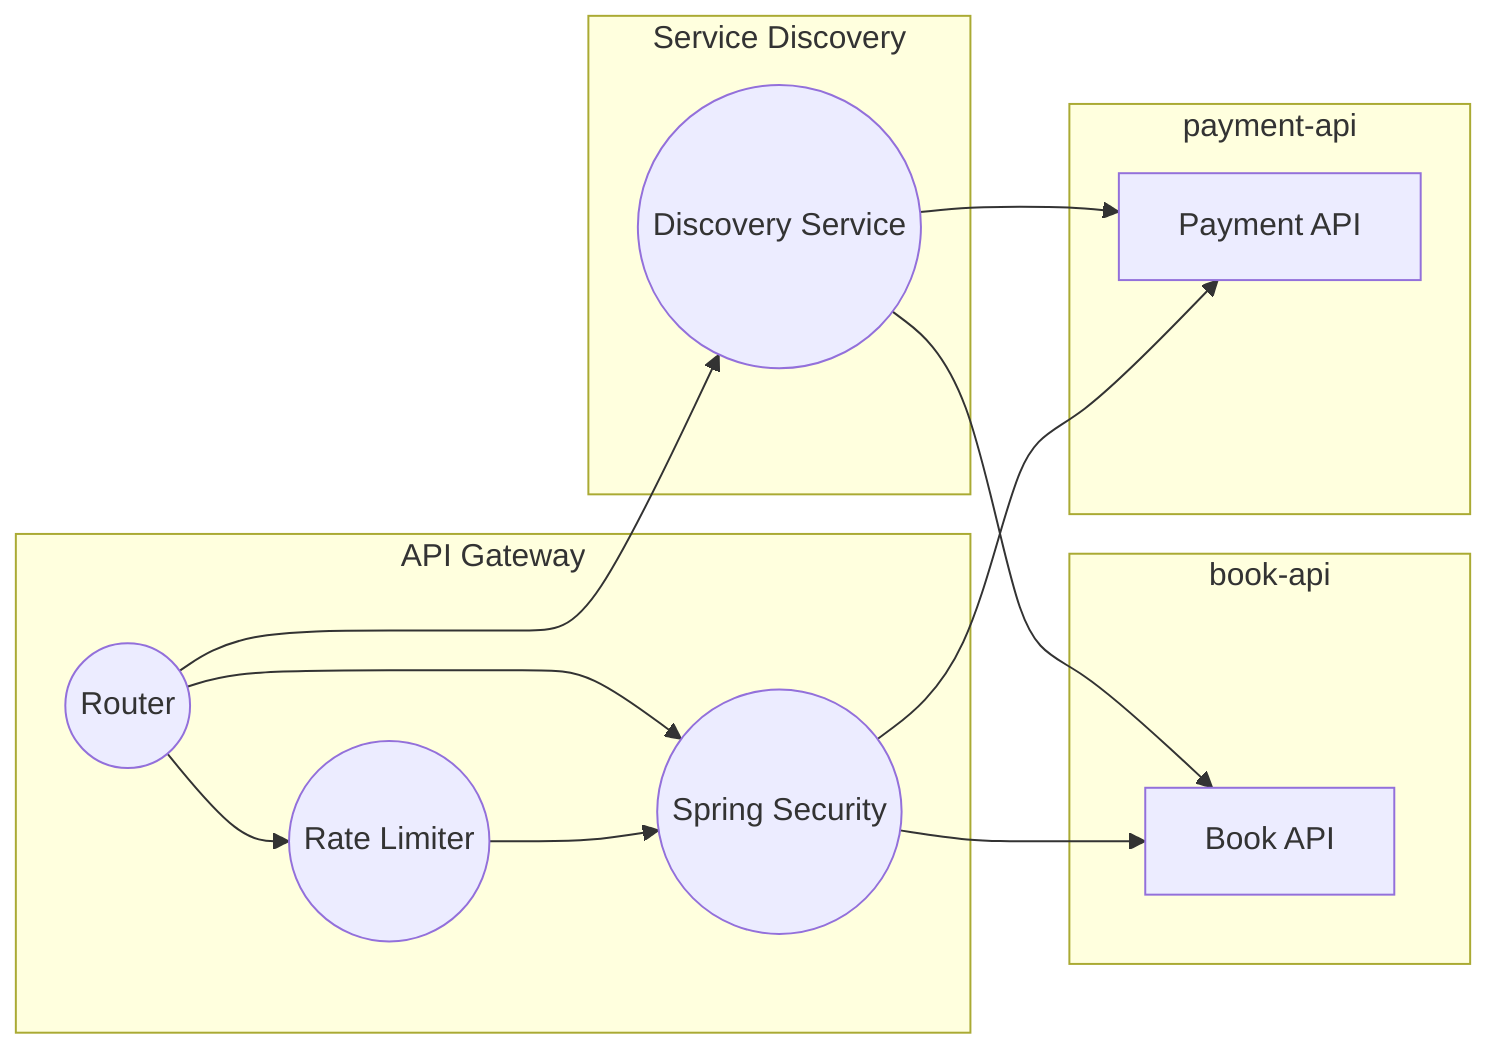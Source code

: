 graph LR;
    subgraph "Service Discovery"
        sd((Discovery Service))
    end
    subgraph "API Gateway"
        gw((Router))
        rl((Rate Limiter))
        sec((Spring Security))
    end
    subgraph "book-api"
        book["Book API"]
    end
    subgraph "payment-api"
        payment["Payment API"]
    end

    sd --> book
    sd --> payment
    gw --> sec
    gw --> rl
    gw --> sd
    rl --> sec
    sec --> book
    sec --> payment